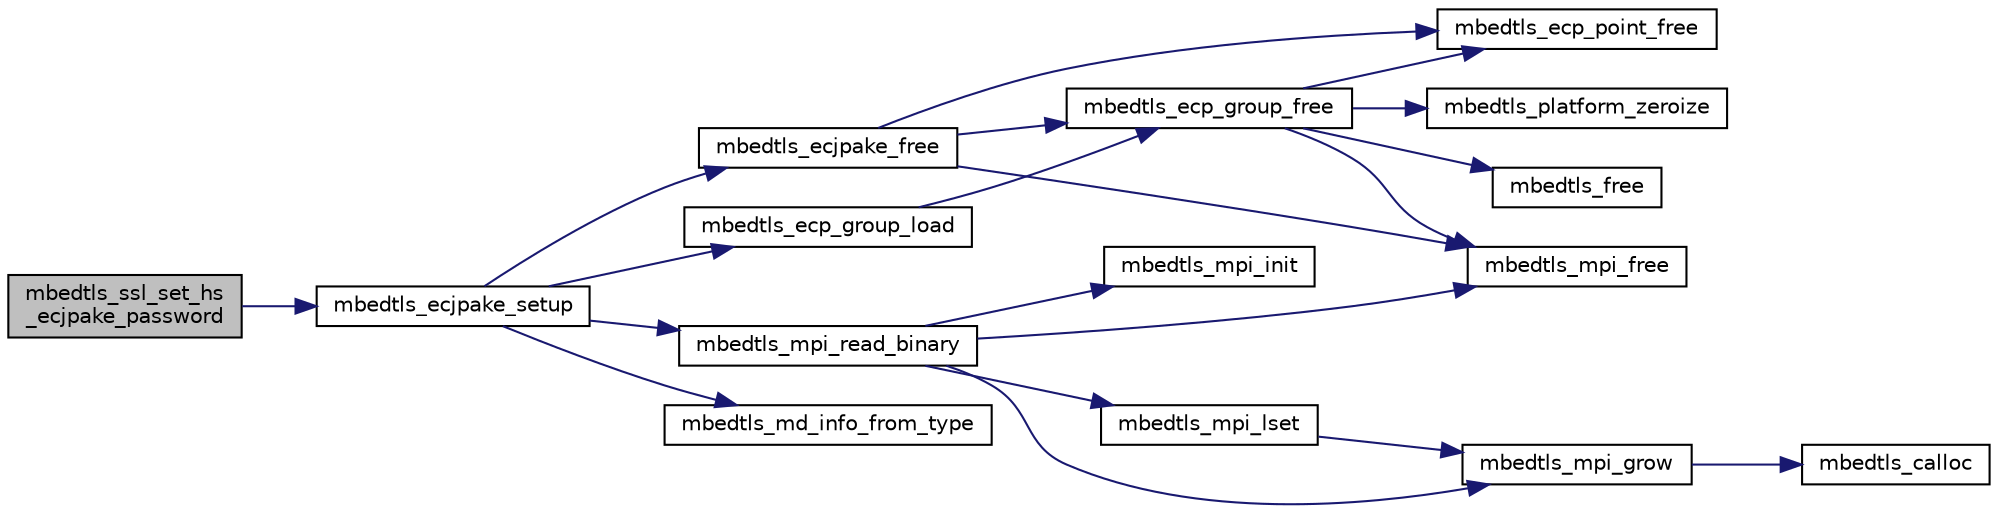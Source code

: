 digraph "mbedtls_ssl_set_hs_ecjpake_password"
{
 // LATEX_PDF_SIZE
  edge [fontname="Helvetica",fontsize="10",labelfontname="Helvetica",labelfontsize="10"];
  node [fontname="Helvetica",fontsize="10",shape=record];
  rankdir="LR";
  Node1 [label="mbedtls_ssl_set_hs\l_ecjpake_password",height=0.2,width=0.4,color="black", fillcolor="grey75", style="filled", fontcolor="black",tooltip="Set the EC J-PAKE password for current handshake."];
  Node1 -> Node2 [color="midnightblue",fontsize="10",style="solid",fontname="Helvetica"];
  Node2 [label="mbedtls_ecjpake_setup",height=0.2,width=0.4,color="black", fillcolor="white", style="filled",URL="$db/df7/ecjpake_8c.html#a58ba29c4014a666fa8875898d2e9d156",tooltip="Set up an ECJPAKE context for use."];
  Node2 -> Node3 [color="midnightblue",fontsize="10",style="solid",fontname="Helvetica"];
  Node3 [label="mbedtls_ecjpake_free",height=0.2,width=0.4,color="black", fillcolor="white", style="filled",URL="$db/df7/ecjpake_8c.html#af962a58646228b3a80a4c27ac344d3cb",tooltip="This clears an ECJPAKE context and frees any embedded data structure."];
  Node3 -> Node4 [color="midnightblue",fontsize="10",style="solid",fontname="Helvetica"];
  Node4 [label="mbedtls_ecp_group_free",height=0.2,width=0.4,color="black", fillcolor="white", style="filled",URL="$d4/d4d/ecp_8c.html#a97b130596caa2844282181082f66cb90",tooltip="This function frees the components of an ECP group."];
  Node4 -> Node5 [color="midnightblue",fontsize="10",style="solid",fontname="Helvetica"];
  Node5 [label="mbedtls_ecp_point_free",height=0.2,width=0.4,color="black", fillcolor="white", style="filled",URL="$d4/d4d/ecp_8c.html#a87004f74814cc59a9ef757aea444098d",tooltip="This function frees the components of a point."];
  Node4 -> Node6 [color="midnightblue",fontsize="10",style="solid",fontname="Helvetica"];
  Node6 [label="mbedtls_free",height=0.2,width=0.4,color="black", fillcolor="white", style="filled",URL="$dc/d3f/platform_8c.html#a5aeffbc9179142d77ef35d3266d5fc4d",tooltip=" "];
  Node4 -> Node7 [color="midnightblue",fontsize="10",style="solid",fontname="Helvetica"];
  Node7 [label="mbedtls_mpi_free",height=0.2,width=0.4,color="black", fillcolor="white", style="filled",URL="$d1/dcc/bignum_8c.html#abffd5d8382cb86c089a1ef2bebb90f9f",tooltip="This function frees the components of an MPI context."];
  Node4 -> Node8 [color="midnightblue",fontsize="10",style="solid",fontname="Helvetica"];
  Node8 [label="mbedtls_platform_zeroize",height=0.2,width=0.4,color="black", fillcolor="white", style="filled",URL="$dd/dde/platform__util_8c.html#aa4e36b2c1c58d8ad89e1e11b6ebea2d9",tooltip="Securely zeroize a buffer."];
  Node3 -> Node5 [color="midnightblue",fontsize="10",style="solid",fontname="Helvetica"];
  Node3 -> Node7 [color="midnightblue",fontsize="10",style="solid",fontname="Helvetica"];
  Node2 -> Node9 [color="midnightblue",fontsize="10",style="solid",fontname="Helvetica"];
  Node9 [label="mbedtls_ecp_group_load",height=0.2,width=0.4,color="black", fillcolor="white", style="filled",URL="$de/df7/ecp_8h.html#a64439a12deff8bd1ef92eeab7ebbcf93",tooltip="This function sets up an ECP group context from a standardized set of domain parameters."];
  Node9 -> Node4 [color="midnightblue",fontsize="10",style="solid",fontname="Helvetica"];
  Node2 -> Node10 [color="midnightblue",fontsize="10",style="solid",fontname="Helvetica"];
  Node10 [label="mbedtls_md_info_from_type",height=0.2,width=0.4,color="black", fillcolor="white", style="filled",URL="$d1/d7e/md_8c.html#aca53b51e0c8eb0e07c7eb4a3e6acfa0d",tooltip="This function returns the message-digest information associated with the given digest type."];
  Node2 -> Node11 [color="midnightblue",fontsize="10",style="solid",fontname="Helvetica"];
  Node11 [label="mbedtls_mpi_read_binary",height=0.2,width=0.4,color="black", fillcolor="white", style="filled",URL="$d1/dcc/bignum_8c.html#a68f62c99e53eb034daea486e5d5d83ca",tooltip="Import an MPI from unsigned big endian binary data."];
  Node11 -> Node7 [color="midnightblue",fontsize="10",style="solid",fontname="Helvetica"];
  Node11 -> Node12 [color="midnightblue",fontsize="10",style="solid",fontname="Helvetica"];
  Node12 [label="mbedtls_mpi_grow",height=0.2,width=0.4,color="black", fillcolor="white", style="filled",URL="$d1/dcc/bignum_8c.html#a22263d90d838cb58f271aa8f1920843d",tooltip="Enlarge an MPI to the specified number of limbs."];
  Node12 -> Node13 [color="midnightblue",fontsize="10",style="solid",fontname="Helvetica"];
  Node13 [label="mbedtls_calloc",height=0.2,width=0.4,color="black", fillcolor="white", style="filled",URL="$dc/d3f/platform_8c.html#a065dcb25fe2c4492a910bec761400ebe",tooltip=" "];
  Node11 -> Node14 [color="midnightblue",fontsize="10",style="solid",fontname="Helvetica"];
  Node14 [label="mbedtls_mpi_init",height=0.2,width=0.4,color="black", fillcolor="white", style="filled",URL="$d1/dcc/bignum_8c.html#a99c7cca612b47dc4f3b96905c4f9d69e",tooltip="Initialize an MPI context."];
  Node11 -> Node15 [color="midnightblue",fontsize="10",style="solid",fontname="Helvetica"];
  Node15 [label="mbedtls_mpi_lset",height=0.2,width=0.4,color="black", fillcolor="white", style="filled",URL="$d1/dcc/bignum_8c.html#a65644d139404325130491759a5651f6d",tooltip="Store integer value in MPI."];
  Node15 -> Node12 [color="midnightblue",fontsize="10",style="solid",fontname="Helvetica"];
}
